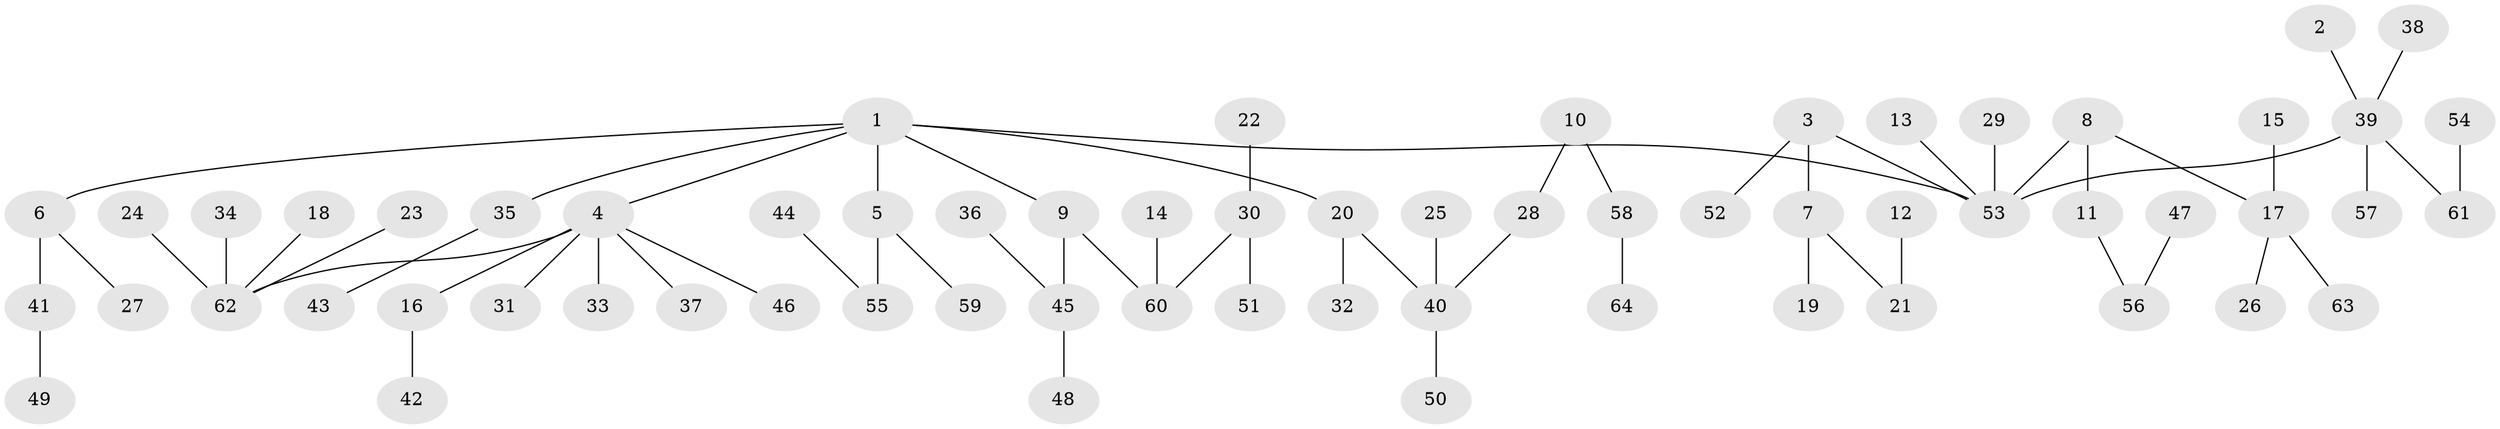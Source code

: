// original degree distribution, {5: 0.023622047244094488, 8: 0.007874015748031496, 7: 0.015748031496062992, 3: 0.11811023622047244, 1: 0.5354330708661418, 4: 0.08661417322834646, 2: 0.2047244094488189, 6: 0.007874015748031496}
// Generated by graph-tools (version 1.1) at 2025/02/03/09/25 03:02:30]
// undirected, 64 vertices, 63 edges
graph export_dot {
graph [start="1"]
  node [color=gray90,style=filled];
  1;
  2;
  3;
  4;
  5;
  6;
  7;
  8;
  9;
  10;
  11;
  12;
  13;
  14;
  15;
  16;
  17;
  18;
  19;
  20;
  21;
  22;
  23;
  24;
  25;
  26;
  27;
  28;
  29;
  30;
  31;
  32;
  33;
  34;
  35;
  36;
  37;
  38;
  39;
  40;
  41;
  42;
  43;
  44;
  45;
  46;
  47;
  48;
  49;
  50;
  51;
  52;
  53;
  54;
  55;
  56;
  57;
  58;
  59;
  60;
  61;
  62;
  63;
  64;
  1 -- 4 [weight=1.0];
  1 -- 5 [weight=1.0];
  1 -- 6 [weight=1.0];
  1 -- 9 [weight=1.0];
  1 -- 20 [weight=1.0];
  1 -- 35 [weight=1.0];
  1 -- 53 [weight=1.0];
  2 -- 39 [weight=1.0];
  3 -- 7 [weight=1.0];
  3 -- 52 [weight=1.0];
  3 -- 53 [weight=1.0];
  4 -- 16 [weight=1.0];
  4 -- 31 [weight=1.0];
  4 -- 33 [weight=1.0];
  4 -- 37 [weight=1.0];
  4 -- 46 [weight=1.0];
  4 -- 62 [weight=1.0];
  5 -- 55 [weight=1.0];
  5 -- 59 [weight=1.0];
  6 -- 27 [weight=1.0];
  6 -- 41 [weight=1.0];
  7 -- 19 [weight=1.0];
  7 -- 21 [weight=1.0];
  8 -- 11 [weight=1.0];
  8 -- 17 [weight=1.0];
  8 -- 53 [weight=1.0];
  9 -- 45 [weight=1.0];
  9 -- 60 [weight=1.0];
  10 -- 28 [weight=1.0];
  10 -- 58 [weight=1.0];
  11 -- 56 [weight=1.0];
  12 -- 21 [weight=1.0];
  13 -- 53 [weight=1.0];
  14 -- 60 [weight=1.0];
  15 -- 17 [weight=1.0];
  16 -- 42 [weight=1.0];
  17 -- 26 [weight=1.0];
  17 -- 63 [weight=1.0];
  18 -- 62 [weight=1.0];
  20 -- 32 [weight=1.0];
  20 -- 40 [weight=1.0];
  22 -- 30 [weight=1.0];
  23 -- 62 [weight=1.0];
  24 -- 62 [weight=1.0];
  25 -- 40 [weight=1.0];
  28 -- 40 [weight=1.0];
  29 -- 53 [weight=1.0];
  30 -- 51 [weight=1.0];
  30 -- 60 [weight=1.0];
  34 -- 62 [weight=1.0];
  35 -- 43 [weight=1.0];
  36 -- 45 [weight=1.0];
  38 -- 39 [weight=1.0];
  39 -- 53 [weight=1.0];
  39 -- 57 [weight=1.0];
  39 -- 61 [weight=1.0];
  40 -- 50 [weight=1.0];
  41 -- 49 [weight=1.0];
  44 -- 55 [weight=1.0];
  45 -- 48 [weight=1.0];
  47 -- 56 [weight=1.0];
  54 -- 61 [weight=1.0];
  58 -- 64 [weight=1.0];
}
